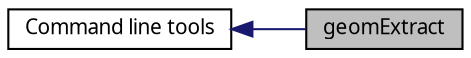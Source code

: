 digraph structs
{
  edge [fontname="FreeSans.ttf",fontsize=8,labelfontname="FreeSans.ttf",labelfontsize=8];
  node [fontname="FreeSans.ttf",fontsize=10,shape=record];
rankdir=LR;
  Node0 [label="geomExtract",height=0.2,width=0.4,color="black", fillcolor="grey75", style="filled" fontcolor="black"];
  Node1 [label="Command line tools",height=0.2,width=0.4,color="black", fillcolor="white", style="filled",URL="$group__Tools.html"];
  Node1->Node0 [shape=plaintext, color="midnightblue", dir="back", style="solid"];
}
